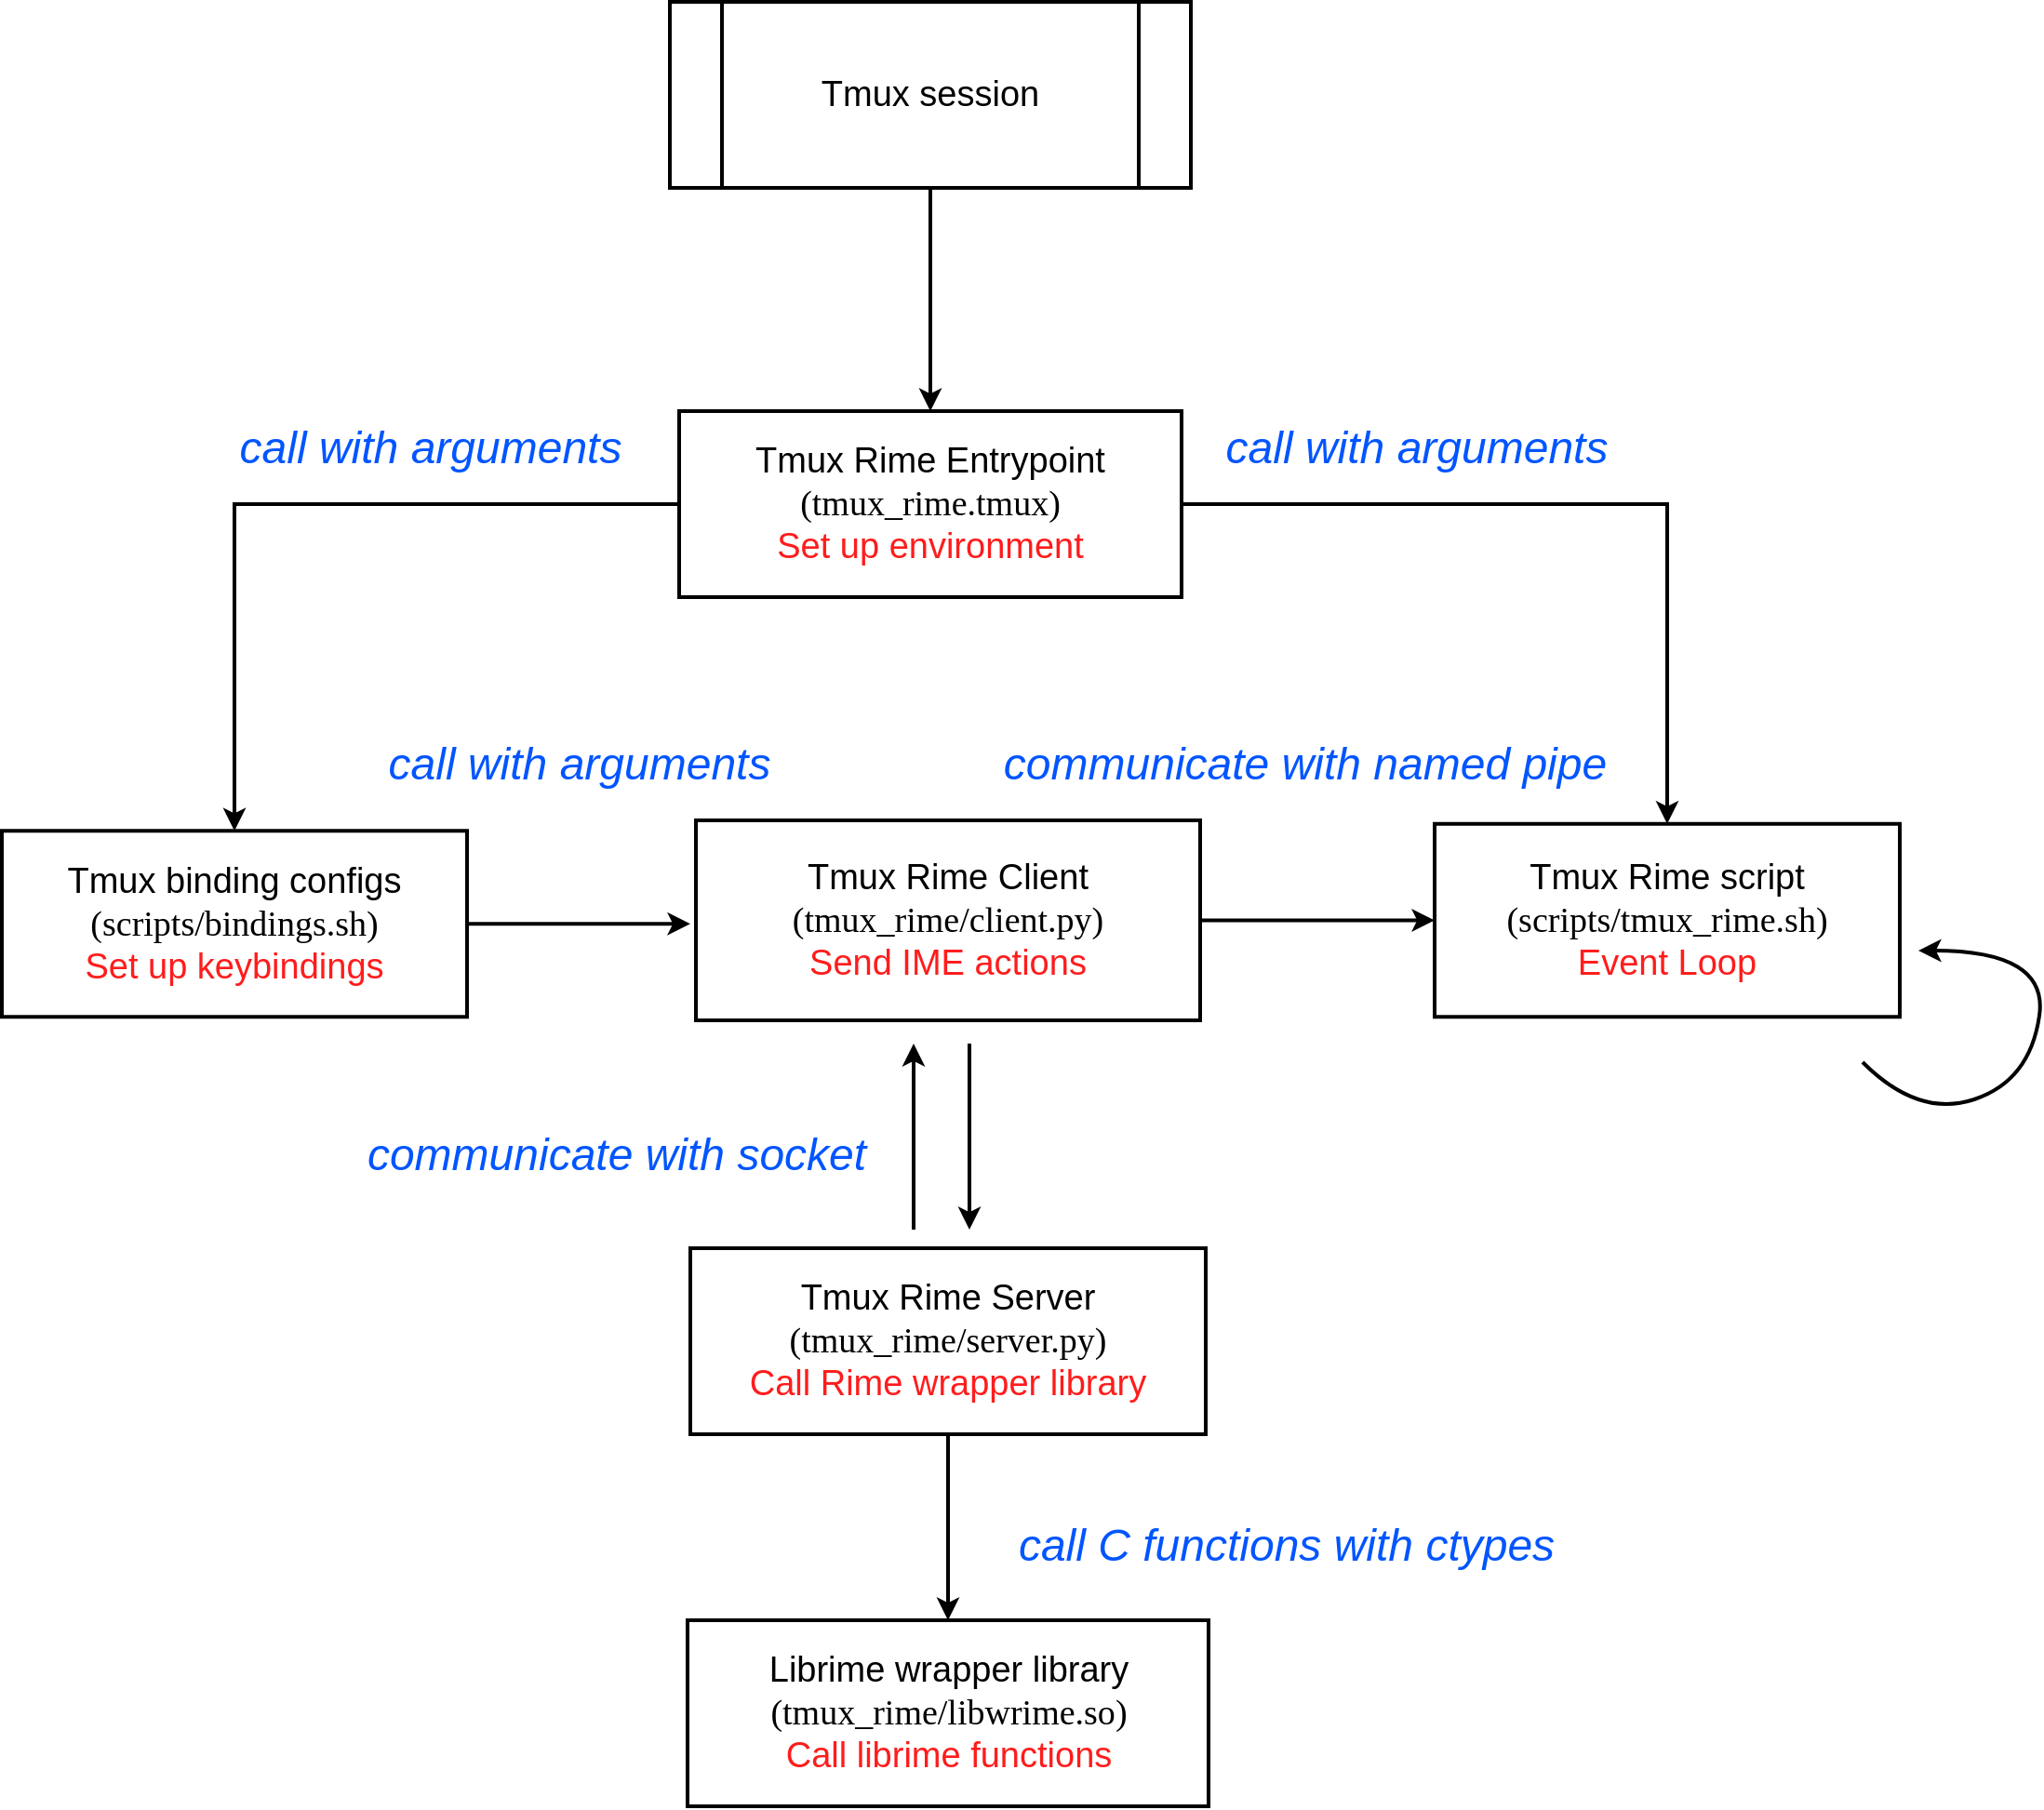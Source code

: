 <mxfile version="13.9.8" type="device"><diagram id="ZNllyKJ09BpH5OsXOFPl" name="Page-1"><mxGraphModel dx="1422" dy="2580" grid="1" gridSize="10" guides="1" tooltips="1" connect="1" arrows="1" fold="1" page="1" pageScale="1" pageWidth="1100" pageHeight="850" math="0" shadow="0"><root><mxCell id="0"/><mxCell id="1" parent="0"/><mxCell id="Blow06F4sWOhXP_7GBbb-2" value="" style="endArrow=classic;html=1;strokeWidth=2;" parent="1" edge="1"><mxGeometry width="50" height="50" relative="1" as="geometry"><mxPoint x="510" y="-340" as="sourcePoint"/><mxPoint x="510" y="-440" as="targetPoint"/></mxGeometry></mxCell><mxCell id="Blow06F4sWOhXP_7GBbb-3" value="" style="endArrow=classic;html=1;strokeWidth=2;" parent="1" edge="1"><mxGeometry width="50" height="50" relative="1" as="geometry"><mxPoint x="540" y="-440" as="sourcePoint"/><mxPoint x="540" y="-340" as="targetPoint"/></mxGeometry></mxCell><mxCell id="Blow06F4sWOhXP_7GBbb-4" value="&lt;span style=&quot;font-size: 24px&quot;&gt;communicate with socket&lt;/span&gt;" style="text;html=1;align=center;verticalAlign=middle;resizable=0;points=[];autosize=1;fontFamily=Helvetica;fontStyle=2;fontColor=#0055FF;" parent="1" vertex="1"><mxGeometry x="210" y="-390" width="280" height="20" as="geometry"/></mxCell><mxCell id="dJobPqr1fWQ-jIxl4bIV-15" style="edgeStyle=orthogonalEdgeStyle;rounded=0;orthogonalLoop=1;jettySize=auto;html=1;entryX=0.5;entryY=0;entryDx=0;entryDy=0;strokeWidth=2;" edge="1" parent="1" source="51d3dvEaFvHEfbASDp5w-4" target="dJobPqr1fWQ-jIxl4bIV-2"><mxGeometry relative="1" as="geometry"/></mxCell><mxCell id="51d3dvEaFvHEfbASDp5w-4" value="&lt;font style=&quot;font-size: 19px&quot;&gt;Tmux Rime Server&lt;br&gt;&lt;span style=&quot;font-family: &amp;#34;inconsolata&amp;#34;&quot;&gt;(&lt;/span&gt;&lt;font data-font-src=&quot;https://fonts.googleapis.com/css?family=Inconsolata&quot; style=&quot;font-family: &amp;#34;inconsolata&amp;#34;&quot;&gt;tmux_rime/server.py&lt;/font&gt;&lt;span style=&quot;font-family: &amp;#34;inconsolata&amp;#34;&quot;&gt;)&lt;br&gt;&lt;/span&gt;&lt;font color=&quot;#ff1c1c&quot;&gt;Call Rime wrapper library&lt;/font&gt;&lt;br&gt;&lt;/font&gt;" style="rounded=0;whiteSpace=wrap;html=1;strokeWidth=2;fontFamily=Helvetica;" parent="1" vertex="1"><mxGeometry x="390" y="-330" width="277" height="100" as="geometry"/></mxCell><mxCell id="dJobPqr1fWQ-jIxl4bIV-9" style="edgeStyle=orthogonalEdgeStyle;rounded=0;orthogonalLoop=1;jettySize=auto;html=1;entryX=0;entryY=0.5;entryDx=0;entryDy=0;strokeWidth=2;" edge="1" parent="1" source="51d3dvEaFvHEfbASDp5w-7" target="51d3dvEaFvHEfbASDp5w-8"><mxGeometry relative="1" as="geometry"/></mxCell><mxCell id="51d3dvEaFvHEfbASDp5w-7" value="&lt;font style=&quot;font-size: 19px&quot;&gt;Tmux Rime Client&lt;br&gt;&lt;font face=&quot;Inconsolata&quot; data-font-src=&quot;https://fonts.googleapis.com/css?family=Inconsolata&quot;&gt;(&lt;font data-font-src=&quot;https://fonts.googleapis.com/css?family=Inconsolata&quot;&gt;tmux_rime/client.py&lt;/font&gt;)&lt;br&gt;&lt;/font&gt;&lt;font color=&quot;#ff1c1c&quot;&gt;Send IME actions&lt;/font&gt;&lt;br&gt;&lt;/font&gt;" style="rounded=0;whiteSpace=wrap;html=1;strokeWidth=2;fontFamily=Helvetica;" parent="1" vertex="1"><mxGeometry x="393" y="-560" width="271" height="107.5" as="geometry"/></mxCell><mxCell id="51d3dvEaFvHEfbASDp5w-8" value="&lt;font style=&quot;font-size: 19px&quot;&gt;Tmux Rime script&lt;br&gt;&lt;font data-font-src=&quot;https://fonts.googleapis.com/css?family=Inconsolata&quot; face=&quot;Inconsolata&quot;&gt;(&lt;/font&gt;&lt;font face=&quot;Inconsolata&quot; data-font-src=&quot;https://fonts.googleapis.com/css?family=Inconsolata&quot;&gt;scripts/tmux_rime.sh)&lt;/font&gt;&lt;br&gt;&lt;font color=&quot;#ff1c1c&quot;&gt;Event Loop&lt;/font&gt;&lt;br&gt;&lt;/font&gt;" style="rounded=0;whiteSpace=wrap;html=1;strokeWidth=2;fontFamily=Helvetica;" parent="1" vertex="1"><mxGeometry x="790" y="-558.12" width="250" height="103.75" as="geometry"/></mxCell><mxCell id="51d3dvEaFvHEfbASDp5w-10" value="&lt;span style=&quot;font-size: 24px&quot;&gt;communicate with named pipe&lt;/span&gt;" style="text;html=1;align=center;verticalAlign=middle;resizable=0;points=[];autosize=1;fontFamily=Helvetica;fontStyle=2;fontColor=#0055FF;" parent="1" vertex="1"><mxGeometry x="550" y="-600" width="340" height="20" as="geometry"/></mxCell><mxCell id="dJobPqr1fWQ-jIxl4bIV-12" style="edgeStyle=orthogonalEdgeStyle;rounded=0;orthogonalLoop=1;jettySize=auto;html=1;strokeWidth=2;" edge="1" parent="1" source="51d3dvEaFvHEfbASDp5w-11"><mxGeometry relative="1" as="geometry"><mxPoint x="390" y="-504.37" as="targetPoint"/></mxGeometry></mxCell><mxCell id="51d3dvEaFvHEfbASDp5w-11" value="&lt;span style=&quot;font-size: 19px&quot;&gt;Tmux binding configs&lt;br&gt;&lt;/span&gt;&lt;font face=&quot;Inconsolata&quot; data-font-src=&quot;https://fonts.googleapis.com/css?family=Inconsolata&quot;&gt;&lt;span style=&quot;font-size: 19px&quot;&gt;(&lt;/span&gt;&lt;font style=&quot;font-size: 19px&quot;&gt;scripts/bindings.sh&lt;/font&gt;&lt;span style=&quot;font-size: 19px&quot;&gt;)&lt;br&gt;&lt;/span&gt;&lt;/font&gt;&lt;span style=&quot;color: rgb(255 , 28 , 28) ; font-size: 19px&quot;&gt;Set up keybindings&lt;/span&gt;&lt;span style=&quot;font-size: 19px&quot;&gt;&lt;br&gt;&lt;/span&gt;" style="rounded=0;whiteSpace=wrap;html=1;strokeWidth=2;fontFamily=Helvetica;" parent="1" vertex="1"><mxGeometry x="20" y="-554.37" width="250" height="100" as="geometry"/></mxCell><mxCell id="51d3dvEaFvHEfbASDp5w-14" value="&lt;span style=&quot;font-size: 24px&quot;&gt;call with arguments&lt;/span&gt;" style="text;html=1;align=center;verticalAlign=middle;resizable=0;points=[];autosize=1;fontFamily=Helvetica;fontStyle=2;fontColor=#0055FF;" parent="1" vertex="1"><mxGeometry x="140" y="-770" width="220" height="20" as="geometry"/></mxCell><mxCell id="dJobPqr1fWQ-jIxl4bIV-6" style="edgeStyle=orthogonalEdgeStyle;rounded=0;orthogonalLoop=1;jettySize=auto;html=1;entryX=0.5;entryY=0;entryDx=0;entryDy=0;strokeWidth=2;" edge="1" parent="1" source="51d3dvEaFvHEfbASDp5w-18" target="51d3dvEaFvHEfbASDp5w-11"><mxGeometry relative="1" as="geometry"/></mxCell><mxCell id="dJobPqr1fWQ-jIxl4bIV-11" style="edgeStyle=orthogonalEdgeStyle;rounded=0;orthogonalLoop=1;jettySize=auto;html=1;entryX=0.5;entryY=0;entryDx=0;entryDy=0;strokeWidth=2;" edge="1" parent="1" source="51d3dvEaFvHEfbASDp5w-18" target="51d3dvEaFvHEfbASDp5w-8"><mxGeometry relative="1" as="geometry"/></mxCell><mxCell id="51d3dvEaFvHEfbASDp5w-18" value="&lt;font style=&quot;font-size: 19px&quot;&gt;Tmux Rime Entrypoint&lt;br&gt;&lt;font face=&quot;Inconsolata&quot; data-font-src=&quot;https://fonts.googleapis.com/css?family=Inconsolata&quot;&gt;(tmux_rime.tmux)&lt;br&gt;&lt;/font&gt;&lt;font color=&quot;#ff1c1c&quot;&gt;Set up environment&lt;/font&gt;&lt;br&gt;&lt;/font&gt;" style="rounded=0;whiteSpace=wrap;html=1;strokeWidth=2;fontFamily=Helvetica;" parent="1" vertex="1"><mxGeometry x="384" y="-780" width="270" height="100" as="geometry"/></mxCell><mxCell id="51d3dvEaFvHEfbASDp5w-22" value="&lt;span style=&quot;font-size: 24px&quot;&gt;call with arguments&lt;/span&gt;" style="text;html=1;align=center;verticalAlign=middle;resizable=0;points=[];autosize=1;fontFamily=Helvetica;fontStyle=2;fontColor=#0055FF;" parent="1" vertex="1"><mxGeometry x="670" y="-770" width="220" height="20" as="geometry"/></mxCell><mxCell id="51d3dvEaFvHEfbASDp5w-24" value="&lt;span style=&quot;font-size: 24px&quot;&gt;call with arguments&lt;/span&gt;" style="text;html=1;align=center;verticalAlign=middle;resizable=0;points=[];autosize=1;fontFamily=Helvetica;fontStyle=2;fontColor=#0055FF;" parent="1" vertex="1"><mxGeometry x="220" y="-600" width="220" height="20" as="geometry"/></mxCell><mxCell id="dJobPqr1fWQ-jIxl4bIV-5" style="edgeStyle=orthogonalEdgeStyle;rounded=0;orthogonalLoop=1;jettySize=auto;html=1;entryX=0.5;entryY=0;entryDx=0;entryDy=0;strokeWidth=2;" edge="1" parent="1" source="51d3dvEaFvHEfbASDp5w-27" target="51d3dvEaFvHEfbASDp5w-18"><mxGeometry relative="1" as="geometry"/></mxCell><mxCell id="51d3dvEaFvHEfbASDp5w-27" value="&lt;font color=&quot;#000000&quot;&gt;&lt;span style=&quot;font-size: 19px&quot;&gt;Tmux session&lt;/span&gt;&lt;/font&gt;" style="shape=process;whiteSpace=wrap;html=1;backgroundOutline=1;strokeWidth=2;fontFamily=Helvetica;fontColor=#0055FF;" parent="1" vertex="1"><mxGeometry x="379" y="-1000" width="280" height="100" as="geometry"/></mxCell><mxCell id="dJobPqr1fWQ-jIxl4bIV-1" value="" style="curved=1;endArrow=classic;html=1;strokeWidth=2;" edge="1" parent="1"><mxGeometry width="50" height="50" relative="1" as="geometry"><mxPoint x="1020" y="-430" as="sourcePoint"/><mxPoint x="1050" y="-490" as="targetPoint"/><Array as="points"><mxPoint x="1050" y="-400"/><mxPoint x="1110" y="-420"/><mxPoint x="1120" y="-490"/></Array></mxGeometry></mxCell><mxCell id="dJobPqr1fWQ-jIxl4bIV-2" value="&lt;font style=&quot;font-size: 19px&quot;&gt;Librime wrapper library&lt;br&gt;&lt;span style=&quot;font-family: &amp;#34;inconsolata&amp;#34;&quot;&gt;(&lt;/span&gt;&lt;font data-font-src=&quot;https://fonts.googleapis.com/css?family=Inconsolata&quot; style=&quot;font-family: &amp;#34;inconsolata&amp;#34;&quot;&gt;tmux_rime/libwrime.so&lt;/font&gt;&lt;span style=&quot;font-family: &amp;#34;inconsolata&amp;#34;&quot;&gt;)&lt;br&gt;&lt;/span&gt;&lt;font color=&quot;#ff1c1c&quot;&gt;Call librime functions&lt;/font&gt;&lt;br&gt;&lt;/font&gt;" style="rounded=0;whiteSpace=wrap;html=1;strokeWidth=2;fontFamily=Helvetica;" vertex="1" parent="1"><mxGeometry x="388.5" y="-130" width="280" height="100" as="geometry"/></mxCell><mxCell id="dJobPqr1fWQ-jIxl4bIV-4" value="&lt;span style=&quot;font-size: 24px&quot;&gt;call C functions with ctypes&lt;/span&gt;" style="text;html=1;align=center;verticalAlign=middle;resizable=0;points=[];autosize=1;fontFamily=Helvetica;fontStyle=2;fontColor=#0055FF;" vertex="1" parent="1"><mxGeometry x="560" y="-180" width="300" height="20" as="geometry"/></mxCell></root></mxGraphModel></diagram></mxfile>